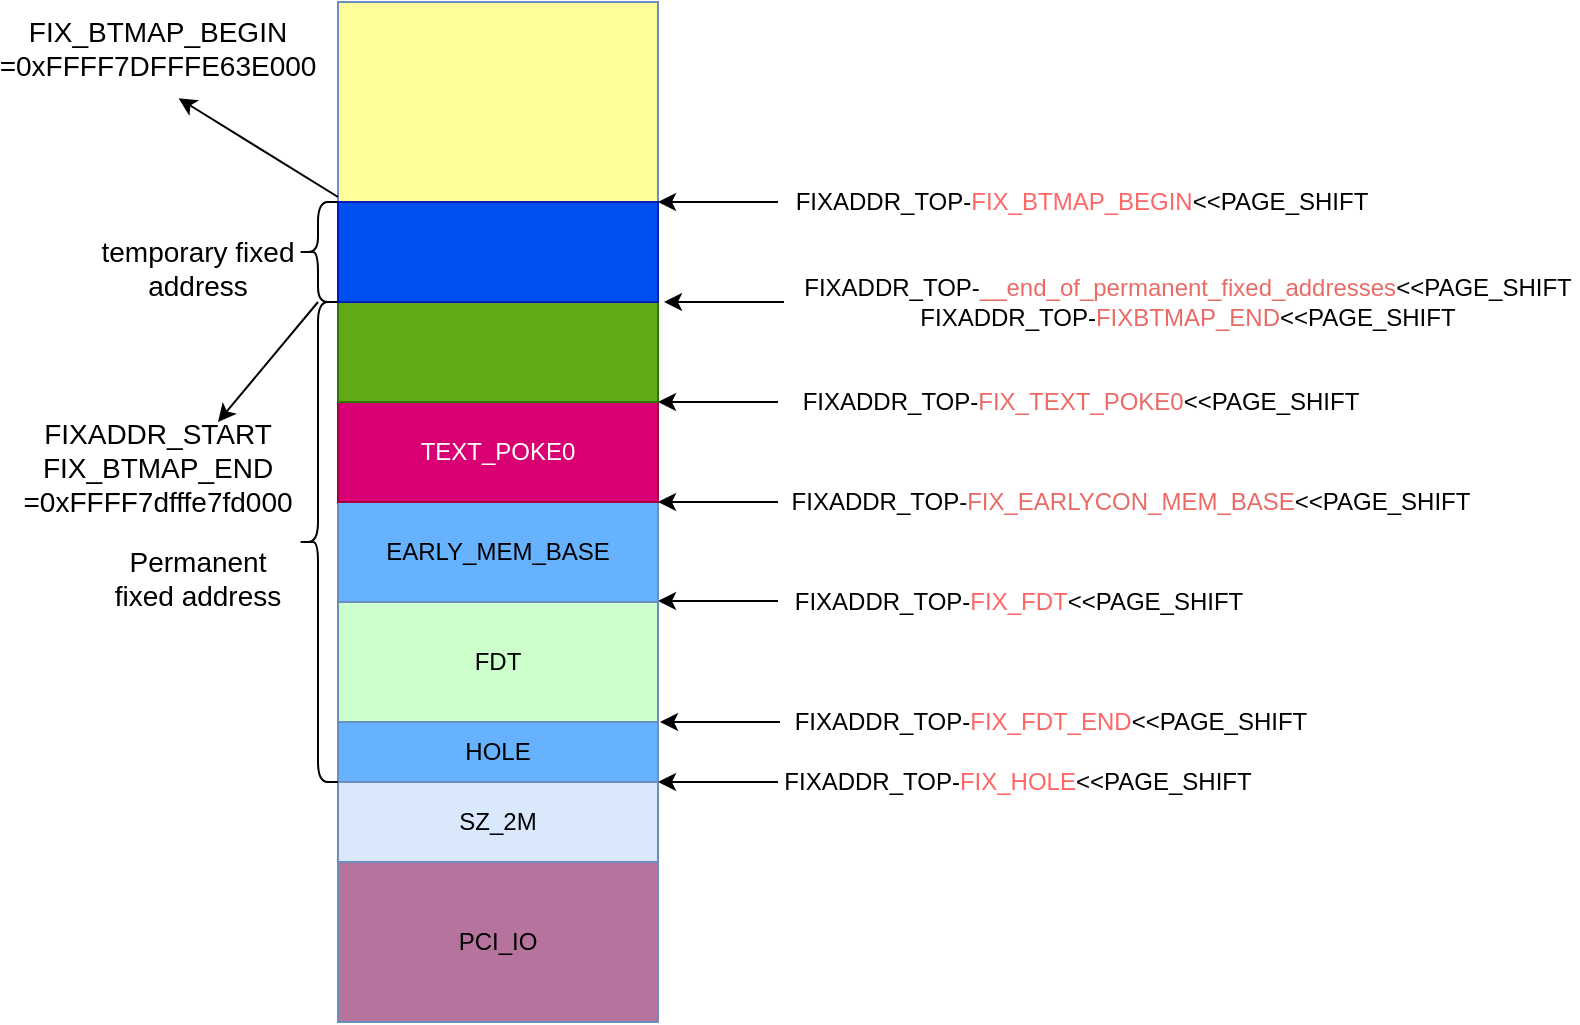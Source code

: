 <mxfile version="13.6.2" type="device"><diagram id="jogjM0BblvqriFZ8YtVY" name="Page-1"><mxGraphModel dx="907" dy="-436" grid="1" gridSize="10" guides="1" tooltips="1" connect="1" arrows="1" fold="1" page="1" pageScale="1" pageWidth="827" pageHeight="1169" math="0" shadow="0"><root><mxCell id="0"/><mxCell id="1" parent="0"/><mxCell id="8mLpOvwJrAg97Xe25zqX-27" value="PCI_IO" style="rounded=0;whiteSpace=wrap;html=1;strokeColor=#6c8ebf;fillColor=#B5739D;" parent="1" vertex="1"><mxGeometry x="280" y="1870" width="160" height="80" as="geometry"/></mxCell><mxCell id="8mLpOvwJrAg97Xe25zqX-35" value="" style="rounded=0;whiteSpace=wrap;html=1;strokeColor=#6c8ebf;fillColor=#FFFF99;" parent="1" vertex="1"><mxGeometry x="280" y="1440" width="160" height="390" as="geometry"/></mxCell><mxCell id="HnBuRGNlzUmLrqtqk8YX-3" value="SZ_2M" style="rounded=0;whiteSpace=wrap;html=1;strokeColor=#6c8ebf;fillColor=#dae8fc;" parent="1" vertex="1"><mxGeometry x="280" y="1830" width="160" height="40" as="geometry"/></mxCell><mxCell id="HnBuRGNlzUmLrqtqk8YX-4" value="FIXADDR_TOP-&lt;font color=&quot;#ff6666&quot;&gt;FIX_HOLE&lt;/font&gt;&amp;lt;&amp;lt;PAGE_SHIFT" style="text;html=1;strokeColor=none;fillColor=none;align=center;verticalAlign=middle;whiteSpace=wrap;rounded=0;" parent="1" vertex="1"><mxGeometry x="500" y="1820" width="240" height="20" as="geometry"/></mxCell><mxCell id="HnBuRGNlzUmLrqtqk8YX-6" value="" style="endArrow=classic;html=1;entryX=1;entryY=0;entryDx=0;entryDy=0;" parent="1" target="HnBuRGNlzUmLrqtqk8YX-3" edge="1"><mxGeometry width="50" height="50" relative="1" as="geometry"><mxPoint x="500" y="1830" as="sourcePoint"/><mxPoint x="530" y="1810" as="targetPoint"/></mxGeometry></mxCell><mxCell id="HnBuRGNlzUmLrqtqk8YX-15" value="HOLE" style="rounded=0;whiteSpace=wrap;html=1;strokeColor=#6c8ebf;fillColor=#66B2FF;" parent="1" vertex="1"><mxGeometry x="280" y="1800" width="160" height="30" as="geometry"/></mxCell><mxCell id="HnBuRGNlzUmLrqtqk8YX-18" value="FDT" style="rounded=0;whiteSpace=wrap;html=1;strokeColor=#6c8ebf;fillColor=#CCFFCC;" parent="1" vertex="1"><mxGeometry x="280" y="1740" width="160" height="60" as="geometry"/></mxCell><mxCell id="HnBuRGNlzUmLrqtqk8YX-21" value="FIXADDR_TOP-&lt;font color=&quot;#ff6666&quot;&gt;FIX_FDT_END&lt;/font&gt;&amp;lt;&amp;lt;PAGE_SHIFT" style="text;html=1;strokeColor=none;fillColor=none;align=center;verticalAlign=middle;whiteSpace=wrap;rounded=0;" parent="1" vertex="1"><mxGeometry x="503" y="1790" width="267" height="20" as="geometry"/></mxCell><mxCell id="op6yCZWeeiGNZbfwxGcr-2" value="" style="endArrow=classic;html=1;entryX=1;entryY=0;entryDx=0;entryDy=0;" edge="1" parent="1"><mxGeometry width="50" height="50" relative="1" as="geometry"><mxPoint x="501" y="1800" as="sourcePoint"/><mxPoint x="441" y="1800" as="targetPoint"/></mxGeometry></mxCell><mxCell id="op6yCZWeeiGNZbfwxGcr-3" value="FIXADDR_TOP-&lt;font color=&quot;#ff6666&quot;&gt;FIX_FDT&lt;/font&gt;&amp;lt;&amp;lt;PAGE_SHIFT" style="text;html=1;strokeColor=none;fillColor=none;align=center;verticalAlign=middle;whiteSpace=wrap;rounded=0;" vertex="1" parent="1"><mxGeometry x="486.5" y="1730" width="267" height="20" as="geometry"/></mxCell><mxCell id="op6yCZWeeiGNZbfwxGcr-4" value="" style="endArrow=classic;html=1;entryX=1;entryY=0;entryDx=0;entryDy=0;" edge="1" parent="1"><mxGeometry width="50" height="50" relative="1" as="geometry"><mxPoint x="500" y="1739.5" as="sourcePoint"/><mxPoint x="440" y="1739.5" as="targetPoint"/></mxGeometry></mxCell><mxCell id="op6yCZWeeiGNZbfwxGcr-5" value="EARLY_MEM_BASE" style="rounded=0;whiteSpace=wrap;html=1;strokeColor=#6c8ebf;fillColor=#66B2FF;" vertex="1" parent="1"><mxGeometry x="280" y="1690" width="160" height="50" as="geometry"/></mxCell><mxCell id="op6yCZWeeiGNZbfwxGcr-6" value="" style="endArrow=classic;html=1;entryX=1;entryY=0;entryDx=0;entryDy=0;" edge="1" parent="1"><mxGeometry width="50" height="50" relative="1" as="geometry"><mxPoint x="500" y="1690" as="sourcePoint"/><mxPoint x="440" y="1690" as="targetPoint"/></mxGeometry></mxCell><mxCell id="op6yCZWeeiGNZbfwxGcr-9" value="FIXADDR_TOP-&lt;font color=&quot;#ea6b66&quot;&gt;FIX_EARLYCON_MEM_BASE&lt;/font&gt;&amp;lt;&amp;lt;PAGE_SHIFT" style="text;html=1;strokeColor=none;fillColor=none;align=center;verticalAlign=middle;whiteSpace=wrap;rounded=0;" vertex="1" parent="1"><mxGeometry x="503" y="1680" width="347" height="20" as="geometry"/></mxCell><mxCell id="op6yCZWeeiGNZbfwxGcr-10" value="TEXT_POKE0" style="rounded=0;whiteSpace=wrap;html=1;strokeColor=#A50040;fillColor=#d80073;fontColor=#ffffff;" vertex="1" parent="1"><mxGeometry x="280" y="1640" width="160" height="50" as="geometry"/></mxCell><mxCell id="op6yCZWeeiGNZbfwxGcr-11" value="" style="endArrow=classic;html=1;entryX=1;entryY=0;entryDx=0;entryDy=0;" edge="1" parent="1"><mxGeometry width="50" height="50" relative="1" as="geometry"><mxPoint x="500" y="1640" as="sourcePoint"/><mxPoint x="440" y="1640" as="targetPoint"/></mxGeometry></mxCell><mxCell id="op6yCZWeeiGNZbfwxGcr-12" value="FIXADDR_TOP-&lt;font color=&quot;#ea6b66&quot;&gt;FIX_TEXT_POKE0&lt;/font&gt;&amp;lt;&amp;lt;PAGE_SHIFT" style="text;html=1;strokeColor=none;fillColor=none;align=center;verticalAlign=middle;whiteSpace=wrap;rounded=0;" vertex="1" parent="1"><mxGeometry x="503" y="1630" width="297" height="20" as="geometry"/></mxCell><mxCell id="op6yCZWeeiGNZbfwxGcr-13" value="" style="rounded=0;whiteSpace=wrap;html=1;strokeColor=#2D7600;fillColor=#60a917;fontColor=#ffffff;" vertex="1" parent="1"><mxGeometry x="280" y="1590" width="160" height="50" as="geometry"/></mxCell><mxCell id="op6yCZWeeiGNZbfwxGcr-14" value="" style="endArrow=classic;html=1;entryX=1;entryY=0;entryDx=0;entryDy=0;" edge="1" parent="1"><mxGeometry width="50" height="50" relative="1" as="geometry"><mxPoint x="503" y="1590" as="sourcePoint"/><mxPoint x="443" y="1590" as="targetPoint"/></mxGeometry></mxCell><mxCell id="op6yCZWeeiGNZbfwxGcr-15" value="FIXADDR_TOP-&lt;font color=&quot;#ea6b66&quot;&gt;__end_of_permanent_fixed_addresses&lt;/font&gt;&amp;lt;&amp;lt;PAGE_SHIFT&lt;br&gt;FIXADDR_TOP-&lt;font color=&quot;#ea6b66&quot;&gt;FIXBTMAP_END&lt;/font&gt;&amp;lt;&amp;lt;PAGE_SHIFT&lt;br&gt;" style="text;html=1;strokeColor=none;fillColor=none;align=center;verticalAlign=middle;whiteSpace=wrap;rounded=0;" vertex="1" parent="1"><mxGeometry x="510" y="1580" width="390" height="20" as="geometry"/></mxCell><mxCell id="op6yCZWeeiGNZbfwxGcr-16" value="FIXADDR_TOP-&lt;font color=&quot;#ff6666&quot;&gt;FIX_BTMAP_BEGIN&lt;/font&gt;&amp;lt;&amp;lt;PAGE_SHIFT" style="text;html=1;strokeColor=none;fillColor=none;align=center;verticalAlign=middle;whiteSpace=wrap;rounded=0;" vertex="1" parent="1"><mxGeometry x="456.5" y="1530" width="390" height="20" as="geometry"/></mxCell><mxCell id="op6yCZWeeiGNZbfwxGcr-17" value="" style="rounded=0;whiteSpace=wrap;html=1;strokeColor=#001DBC;fillColor=#0050ef;fontColor=#ffffff;" vertex="1" parent="1"><mxGeometry x="280" y="1540" width="160" height="50" as="geometry"/></mxCell><mxCell id="op6yCZWeeiGNZbfwxGcr-18" value="" style="endArrow=classic;html=1;entryX=1;entryY=0;entryDx=0;entryDy=0;" edge="1" parent="1"><mxGeometry width="50" height="50" relative="1" as="geometry"><mxPoint x="500" y="1540" as="sourcePoint"/><mxPoint x="440" y="1540" as="targetPoint"/></mxGeometry></mxCell><mxCell id="op6yCZWeeiGNZbfwxGcr-19" value="" style="shape=curlyBracket;whiteSpace=wrap;html=1;rounded=1;fillColor=#66B2FF;" vertex="1" parent="1"><mxGeometry x="260" y="1590" width="20" height="240" as="geometry"/></mxCell><mxCell id="op6yCZWeeiGNZbfwxGcr-20" value="" style="shape=curlyBracket;whiteSpace=wrap;html=1;rounded=1;fillColor=#66B2FF;" vertex="1" parent="1"><mxGeometry x="260" y="1540" width="20" height="50" as="geometry"/></mxCell><mxCell id="op6yCZWeeiGNZbfwxGcr-22" value="&lt;font style=&quot;font-size: 14px&quot;&gt;Permanent fixed address&lt;/font&gt;" style="text;html=1;strokeColor=none;fillColor=none;align=center;verticalAlign=middle;whiteSpace=wrap;rounded=0;" vertex="1" parent="1"><mxGeometry x="160" y="1705" width="100" height="45" as="geometry"/></mxCell><mxCell id="op6yCZWeeiGNZbfwxGcr-23" value="&lt;font style=&quot;font-size: 14px&quot;&gt;temporary fixed address&lt;/font&gt;" style="text;html=1;strokeColor=none;fillColor=none;align=center;verticalAlign=middle;whiteSpace=wrap;rounded=0;" vertex="1" parent="1"><mxGeometry x="160" y="1550" width="100" height="45" as="geometry"/></mxCell><mxCell id="op6yCZWeeiGNZbfwxGcr-27" value="" style="endArrow=classic;html=1;exitX=0.5;exitY=0;exitDx=0;exitDy=0;" edge="1" parent="1" source="op6yCZWeeiGNZbfwxGcr-19"><mxGeometry width="50" height="50" relative="1" as="geometry"><mxPoint x="170" y="1700" as="sourcePoint"/><mxPoint x="220" y="1650" as="targetPoint"/></mxGeometry></mxCell><mxCell id="op6yCZWeeiGNZbfwxGcr-28" value="&lt;font style=&quot;font-size: 14px&quot;&gt;FIXADDR_START&lt;br&gt;FIX_BTMAP_END&lt;br&gt;=0xFFFF7dfffe7fd000&lt;/font&gt;" style="text;html=1;strokeColor=none;fillColor=none;align=center;verticalAlign=middle;whiteSpace=wrap;rounded=0;" vertex="1" parent="1"><mxGeometry x="140" y="1650" width="100" height="45" as="geometry"/></mxCell><mxCell id="op6yCZWeeiGNZbfwxGcr-29" value="&lt;font style=&quot;font-size: 14px&quot;&gt;FIX_BTMAP_BEGIN&lt;br&gt;=0xFFFF7DFFFE63E000&lt;/font&gt;" style="text;html=1;strokeColor=none;fillColor=none;align=center;verticalAlign=middle;whiteSpace=wrap;rounded=0;" vertex="1" parent="1"><mxGeometry x="140" y="1440" width="100" height="45" as="geometry"/></mxCell><mxCell id="op6yCZWeeiGNZbfwxGcr-31" value="" style="endArrow=classic;html=1;exitX=0;exitY=0.25;exitDx=0;exitDy=0;entryX=0.603;entryY=1.07;entryDx=0;entryDy=0;entryPerimeter=0;" edge="1" parent="1" source="8mLpOvwJrAg97Xe25zqX-35" target="op6yCZWeeiGNZbfwxGcr-29"><mxGeometry width="50" height="50" relative="1" as="geometry"><mxPoint x="180" y="1510" as="sourcePoint"/><mxPoint x="130" y="1570" as="targetPoint"/></mxGeometry></mxCell></root></mxGraphModel></diagram></mxfile>